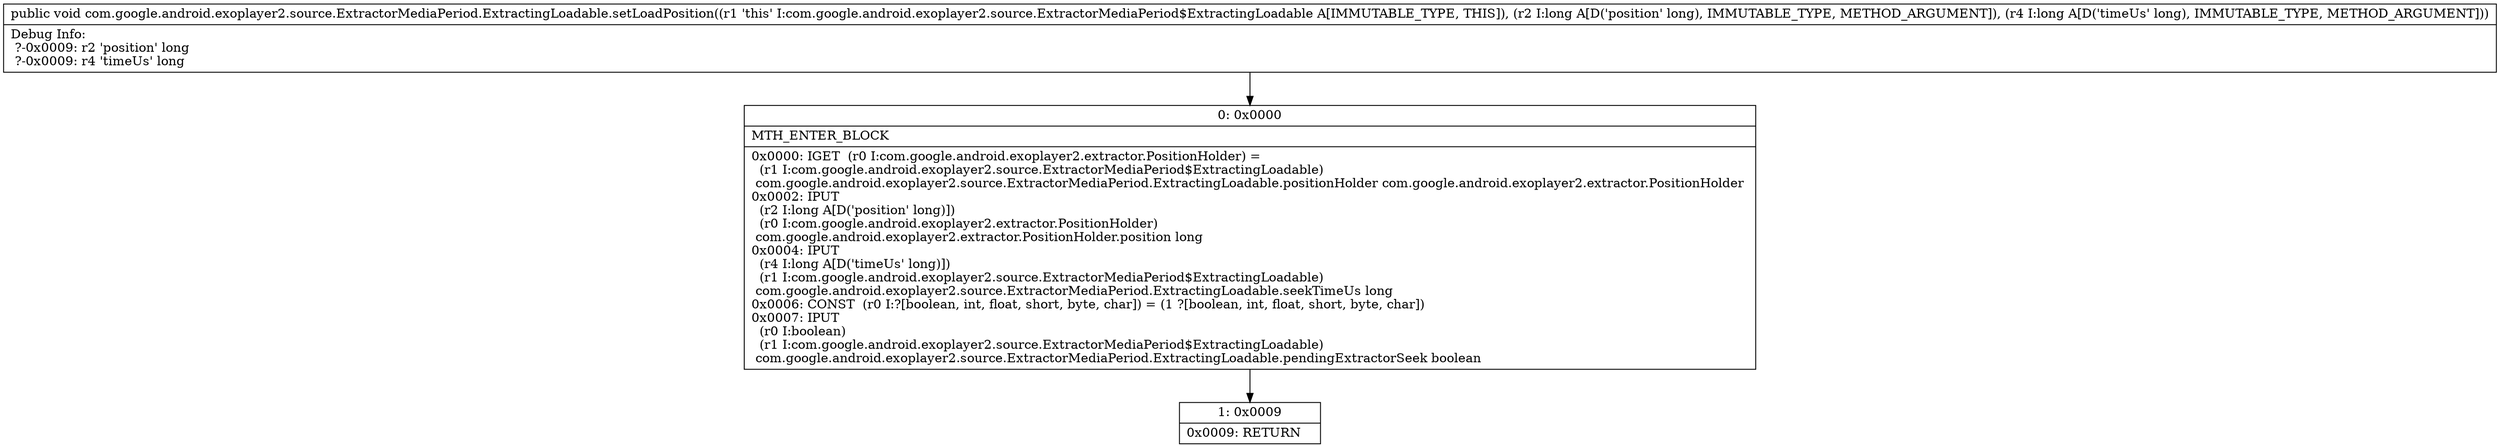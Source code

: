 digraph "CFG forcom.google.android.exoplayer2.source.ExtractorMediaPeriod.ExtractingLoadable.setLoadPosition(JJ)V" {
Node_0 [shape=record,label="{0\:\ 0x0000|MTH_ENTER_BLOCK\l|0x0000: IGET  (r0 I:com.google.android.exoplayer2.extractor.PositionHolder) = \l  (r1 I:com.google.android.exoplayer2.source.ExtractorMediaPeriod$ExtractingLoadable)\l com.google.android.exoplayer2.source.ExtractorMediaPeriod.ExtractingLoadable.positionHolder com.google.android.exoplayer2.extractor.PositionHolder \l0x0002: IPUT  \l  (r2 I:long A[D('position' long)])\l  (r0 I:com.google.android.exoplayer2.extractor.PositionHolder)\l com.google.android.exoplayer2.extractor.PositionHolder.position long \l0x0004: IPUT  \l  (r4 I:long A[D('timeUs' long)])\l  (r1 I:com.google.android.exoplayer2.source.ExtractorMediaPeriod$ExtractingLoadable)\l com.google.android.exoplayer2.source.ExtractorMediaPeriod.ExtractingLoadable.seekTimeUs long \l0x0006: CONST  (r0 I:?[boolean, int, float, short, byte, char]) = (1 ?[boolean, int, float, short, byte, char]) \l0x0007: IPUT  \l  (r0 I:boolean)\l  (r1 I:com.google.android.exoplayer2.source.ExtractorMediaPeriod$ExtractingLoadable)\l com.google.android.exoplayer2.source.ExtractorMediaPeriod.ExtractingLoadable.pendingExtractorSeek boolean \l}"];
Node_1 [shape=record,label="{1\:\ 0x0009|0x0009: RETURN   \l}"];
MethodNode[shape=record,label="{public void com.google.android.exoplayer2.source.ExtractorMediaPeriod.ExtractingLoadable.setLoadPosition((r1 'this' I:com.google.android.exoplayer2.source.ExtractorMediaPeriod$ExtractingLoadable A[IMMUTABLE_TYPE, THIS]), (r2 I:long A[D('position' long), IMMUTABLE_TYPE, METHOD_ARGUMENT]), (r4 I:long A[D('timeUs' long), IMMUTABLE_TYPE, METHOD_ARGUMENT]))  | Debug Info:\l  ?\-0x0009: r2 'position' long\l  ?\-0x0009: r4 'timeUs' long\l}"];
MethodNode -> Node_0;
Node_0 -> Node_1;
}

